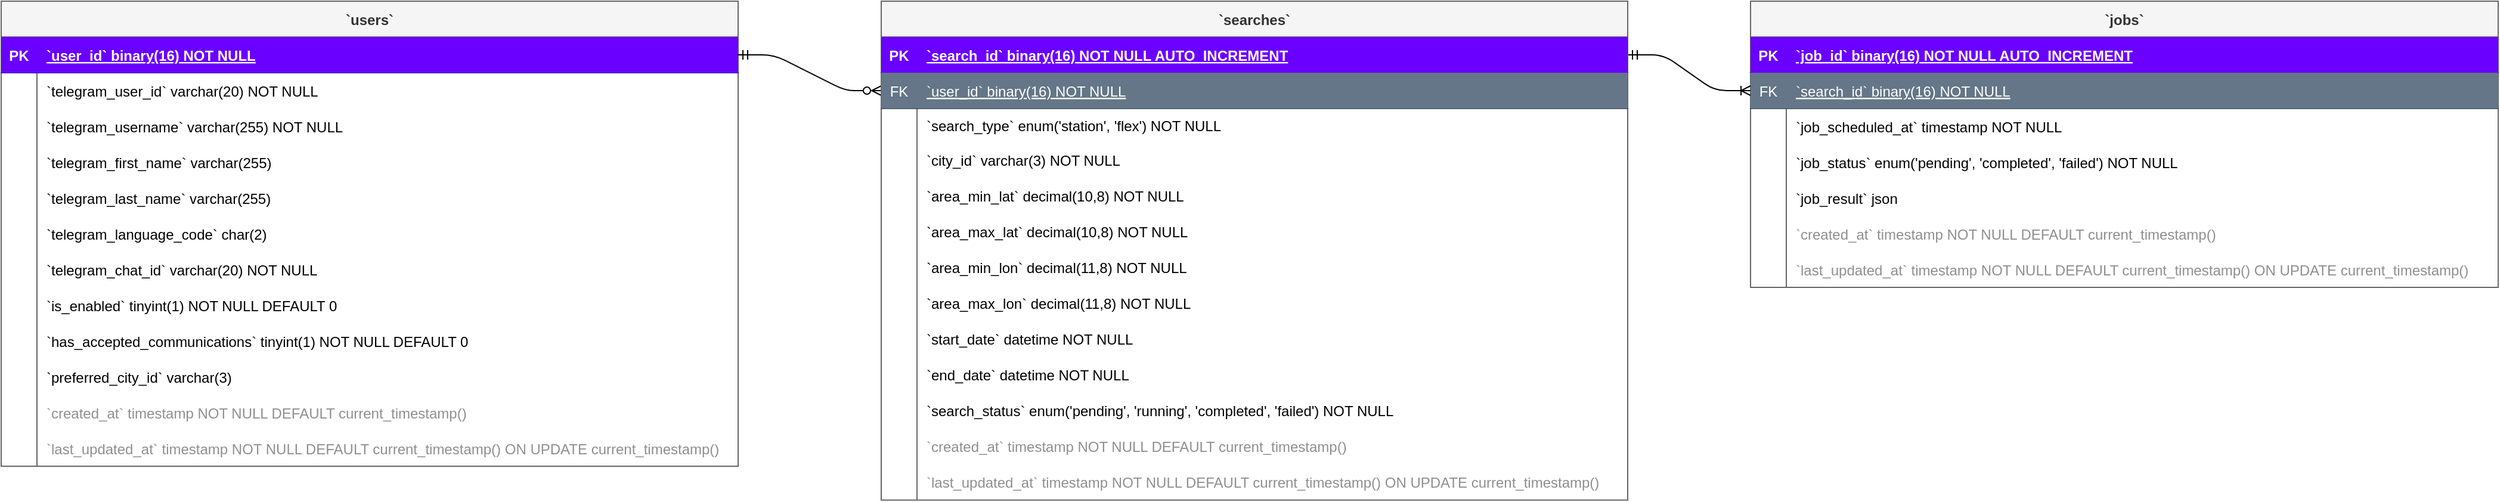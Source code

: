 <mxfile>
    <diagram id="w0n3YdWvvYQBBJ-QE45n" name="entities">
        <mxGraphModel dx="1234" dy="827" grid="0" gridSize="10" guides="1" tooltips="1" connect="1" arrows="1" fold="1" page="0" pageScale="1" pageWidth="827" pageHeight="1169" math="0" shadow="0">
            <root>
                <mxCell id="0"/>
                <mxCell id="1" parent="0"/>
                <mxCell id="I28H2pG_vn1SlX6S5bBI-30" value="`users`" style="shape=table;startSize=30;container=1;collapsible=1;childLayout=tableLayout;fixedRows=1;rowLines=0;fontStyle=1;align=center;resizeLast=1;fillColor=#f5f5f5;fontColor=#333333;strokeColor=#666666;" parent="1" vertex="1">
                    <mxGeometry x="-275" y="154" width="618" height="390" as="geometry"/>
                </mxCell>
                <mxCell id="GD5gvyknGH26XQAKRKay-1" style="shape=tableRow;horizontal=0;startSize=0;swimlaneHead=0;swimlaneBody=0;fillColor=#6a00ff;collapsible=0;dropTarget=0;points=[[0,0.5],[1,0.5]];portConstraint=eastwest;top=0;left=0;right=0;bottom=1;strokeColor=#3700CC;fontColor=#ffffff;" parent="I28H2pG_vn1SlX6S5bBI-30" vertex="1">
                    <mxGeometry y="30" width="618" height="30" as="geometry"/>
                </mxCell>
                <mxCell id="GD5gvyknGH26XQAKRKay-2" value="PK" style="shape=partialRectangle;overflow=hidden;connectable=0;fillColor=#6a00ff;top=0;left=0;bottom=0;right=0;fontStyle=1;strokeColor=#3700CC;fontColor=#ffffff;" parent="GD5gvyknGH26XQAKRKay-1" vertex="1">
                    <mxGeometry width="30" height="30" as="geometry">
                        <mxRectangle width="30" height="30" as="alternateBounds"/>
                    </mxGeometry>
                </mxCell>
                <mxCell id="GD5gvyknGH26XQAKRKay-3" value="`user_id` binary(16) NOT NULL" style="shape=partialRectangle;overflow=hidden;connectable=0;fillColor=#6a00ff;align=left;top=0;left=0;bottom=0;right=0;spacingLeft=6;fontStyle=5;strokeColor=#3700CC;fontColor=#ffffff;" parent="GD5gvyknGH26XQAKRKay-1" vertex="1">
                    <mxGeometry x="30" width="588" height="30" as="geometry">
                        <mxRectangle width="588" height="30" as="alternateBounds"/>
                    </mxGeometry>
                </mxCell>
                <mxCell id="GD5gvyknGH26XQAKRKay-4" style="shape=tableRow;horizontal=0;startSize=0;swimlaneHead=0;swimlaneBody=0;fillColor=none;collapsible=0;dropTarget=0;points=[[0,0.5],[1,0.5]];portConstraint=eastwest;top=0;left=0;right=0;bottom=0;" parent="I28H2pG_vn1SlX6S5bBI-30" vertex="1">
                    <mxGeometry y="60" width="618" height="30" as="geometry"/>
                </mxCell>
                <mxCell id="GD5gvyknGH26XQAKRKay-5" style="shape=partialRectangle;overflow=hidden;connectable=0;fillColor=none;top=0;left=0;bottom=0;right=0;" parent="GD5gvyknGH26XQAKRKay-4" vertex="1">
                    <mxGeometry width="30" height="30" as="geometry">
                        <mxRectangle width="30" height="30" as="alternateBounds"/>
                    </mxGeometry>
                </mxCell>
                <mxCell id="GD5gvyknGH26XQAKRKay-6" value="`telegram_user_id` varchar(20) NOT NULL" style="shape=partialRectangle;overflow=hidden;connectable=0;fillColor=none;align=left;top=0;left=0;bottom=0;right=0;spacingLeft=6;fontStyle=0" parent="GD5gvyknGH26XQAKRKay-4" vertex="1">
                    <mxGeometry x="30" width="588" height="30" as="geometry">
                        <mxRectangle width="588" height="30" as="alternateBounds"/>
                    </mxGeometry>
                </mxCell>
                <mxCell id="I28H2pG_vn1SlX6S5bBI-34" value="" style="shape=tableRow;horizontal=0;startSize=0;swimlaneHead=0;swimlaneBody=0;fillColor=none;collapsible=0;dropTarget=0;points=[[0,0.5],[1,0.5]];portConstraint=eastwest;top=0;left=0;right=0;bottom=0;" parent="I28H2pG_vn1SlX6S5bBI-30" vertex="1">
                    <mxGeometry y="90" width="618" height="30" as="geometry"/>
                </mxCell>
                <mxCell id="I28H2pG_vn1SlX6S5bBI-35" value="" style="shape=partialRectangle;overflow=hidden;connectable=0;fillColor=none;top=0;left=0;bottom=0;right=0;" parent="I28H2pG_vn1SlX6S5bBI-34" vertex="1">
                    <mxGeometry width="30" height="30" as="geometry">
                        <mxRectangle width="30" height="30" as="alternateBounds"/>
                    </mxGeometry>
                </mxCell>
                <mxCell id="I28H2pG_vn1SlX6S5bBI-36" value="`telegram_username` varchar(255) NOT NULL" style="shape=partialRectangle;overflow=hidden;connectable=0;fillColor=none;align=left;top=0;left=0;bottom=0;right=0;spacingLeft=6;" parent="I28H2pG_vn1SlX6S5bBI-34" vertex="1">
                    <mxGeometry x="30" width="588" height="30" as="geometry">
                        <mxRectangle width="588" height="30" as="alternateBounds"/>
                    </mxGeometry>
                </mxCell>
                <mxCell id="I28H2pG_vn1SlX6S5bBI-37" value="" style="shape=tableRow;horizontal=0;startSize=0;swimlaneHead=0;swimlaneBody=0;fillColor=none;collapsible=0;dropTarget=0;points=[[0,0.5],[1,0.5]];portConstraint=eastwest;top=0;left=0;right=0;bottom=0;" parent="I28H2pG_vn1SlX6S5bBI-30" vertex="1">
                    <mxGeometry y="120" width="618" height="30" as="geometry"/>
                </mxCell>
                <mxCell id="I28H2pG_vn1SlX6S5bBI-38" value="" style="shape=partialRectangle;overflow=hidden;connectable=0;fillColor=none;top=0;left=0;bottom=0;right=0;" parent="I28H2pG_vn1SlX6S5bBI-37" vertex="1">
                    <mxGeometry width="30" height="30" as="geometry">
                        <mxRectangle width="30" height="30" as="alternateBounds"/>
                    </mxGeometry>
                </mxCell>
                <mxCell id="I28H2pG_vn1SlX6S5bBI-39" value="`telegram_first_name` varchar(255)" style="shape=partialRectangle;overflow=hidden;connectable=0;fillColor=none;align=left;top=0;left=0;bottom=0;right=0;spacingLeft=6;" parent="I28H2pG_vn1SlX6S5bBI-37" vertex="1">
                    <mxGeometry x="30" width="588" height="30" as="geometry">
                        <mxRectangle width="588" height="30" as="alternateBounds"/>
                    </mxGeometry>
                </mxCell>
                <mxCell id="I28H2pG_vn1SlX6S5bBI-40" value="" style="shape=tableRow;horizontal=0;startSize=0;swimlaneHead=0;swimlaneBody=0;fillColor=none;collapsible=0;dropTarget=0;points=[[0,0.5],[1,0.5]];portConstraint=eastwest;top=0;left=0;right=0;bottom=0;" parent="I28H2pG_vn1SlX6S5bBI-30" vertex="1">
                    <mxGeometry y="150" width="618" height="30" as="geometry"/>
                </mxCell>
                <mxCell id="I28H2pG_vn1SlX6S5bBI-41" value="" style="shape=partialRectangle;overflow=hidden;connectable=0;fillColor=none;top=0;left=0;bottom=0;right=0;" parent="I28H2pG_vn1SlX6S5bBI-40" vertex="1">
                    <mxGeometry width="30" height="30" as="geometry">
                        <mxRectangle width="30" height="30" as="alternateBounds"/>
                    </mxGeometry>
                </mxCell>
                <mxCell id="I28H2pG_vn1SlX6S5bBI-42" value="`telegram_last_name` varchar(255)" style="shape=partialRectangle;overflow=hidden;connectable=0;fillColor=none;align=left;top=0;left=0;bottom=0;right=0;spacingLeft=6;" parent="I28H2pG_vn1SlX6S5bBI-40" vertex="1">
                    <mxGeometry x="30" width="588" height="30" as="geometry">
                        <mxRectangle width="588" height="30" as="alternateBounds"/>
                    </mxGeometry>
                </mxCell>
                <mxCell id="I28H2pG_vn1SlX6S5bBI-43" value="" style="shape=tableRow;horizontal=0;startSize=0;swimlaneHead=0;swimlaneBody=0;fillColor=none;collapsible=0;dropTarget=0;points=[[0,0.5],[1,0.5]];portConstraint=eastwest;top=0;left=0;right=0;bottom=0;" parent="I28H2pG_vn1SlX6S5bBI-30" vertex="1">
                    <mxGeometry y="180" width="618" height="30" as="geometry"/>
                </mxCell>
                <mxCell id="I28H2pG_vn1SlX6S5bBI-44" value="" style="shape=partialRectangle;overflow=hidden;connectable=0;fillColor=none;top=0;left=0;bottom=0;right=0;" parent="I28H2pG_vn1SlX6S5bBI-43" vertex="1">
                    <mxGeometry width="30" height="30" as="geometry">
                        <mxRectangle width="30" height="30" as="alternateBounds"/>
                    </mxGeometry>
                </mxCell>
                <mxCell id="I28H2pG_vn1SlX6S5bBI-45" value="`telegram_language_code` char(2)" style="shape=partialRectangle;overflow=hidden;connectable=0;fillColor=none;align=left;top=0;left=0;bottom=0;right=0;spacingLeft=6;" parent="I28H2pG_vn1SlX6S5bBI-43" vertex="1">
                    <mxGeometry x="30" width="588" height="30" as="geometry">
                        <mxRectangle width="588" height="30" as="alternateBounds"/>
                    </mxGeometry>
                </mxCell>
                <mxCell id="I28H2pG_vn1SlX6S5bBI-46" value="" style="shape=tableRow;horizontal=0;startSize=0;swimlaneHead=0;swimlaneBody=0;fillColor=none;collapsible=0;dropTarget=0;points=[[0,0.5],[1,0.5]];portConstraint=eastwest;top=0;left=0;right=0;bottom=0;" parent="I28H2pG_vn1SlX6S5bBI-30" vertex="1">
                    <mxGeometry y="210" width="618" height="30" as="geometry"/>
                </mxCell>
                <mxCell id="I28H2pG_vn1SlX6S5bBI-47" value="" style="shape=partialRectangle;overflow=hidden;connectable=0;fillColor=none;top=0;left=0;bottom=0;right=0;" parent="I28H2pG_vn1SlX6S5bBI-46" vertex="1">
                    <mxGeometry width="30" height="30" as="geometry">
                        <mxRectangle width="30" height="30" as="alternateBounds"/>
                    </mxGeometry>
                </mxCell>
                <mxCell id="I28H2pG_vn1SlX6S5bBI-48" value="`telegram_chat_id` varchar(20) NOT NULL" style="shape=partialRectangle;overflow=hidden;connectable=0;fillColor=none;align=left;top=0;left=0;bottom=0;right=0;spacingLeft=6;" parent="I28H2pG_vn1SlX6S5bBI-46" vertex="1">
                    <mxGeometry x="30" width="588" height="30" as="geometry">
                        <mxRectangle width="588" height="30" as="alternateBounds"/>
                    </mxGeometry>
                </mxCell>
                <mxCell id="I28H2pG_vn1SlX6S5bBI-49" value="" style="shape=tableRow;horizontal=0;startSize=0;swimlaneHead=0;swimlaneBody=0;fillColor=none;collapsible=0;dropTarget=0;points=[[0,0.5],[1,0.5]];portConstraint=eastwest;top=0;left=0;right=0;bottom=0;" parent="I28H2pG_vn1SlX6S5bBI-30" vertex="1">
                    <mxGeometry y="240" width="618" height="30" as="geometry"/>
                </mxCell>
                <mxCell id="I28H2pG_vn1SlX6S5bBI-50" value="" style="shape=partialRectangle;overflow=hidden;connectable=0;fillColor=none;top=0;left=0;bottom=0;right=0;" parent="I28H2pG_vn1SlX6S5bBI-49" vertex="1">
                    <mxGeometry width="30" height="30" as="geometry">
                        <mxRectangle width="30" height="30" as="alternateBounds"/>
                    </mxGeometry>
                </mxCell>
                <mxCell id="I28H2pG_vn1SlX6S5bBI-51" value="`is_enabled` tinyint(1) NOT NULL DEFAULT 0" style="shape=partialRectangle;overflow=hidden;connectable=0;fillColor=none;align=left;top=0;left=0;bottom=0;right=0;spacingLeft=6;" parent="I28H2pG_vn1SlX6S5bBI-49" vertex="1">
                    <mxGeometry x="30" width="588" height="30" as="geometry">
                        <mxRectangle width="588" height="30" as="alternateBounds"/>
                    </mxGeometry>
                </mxCell>
                <mxCell id="I28H2pG_vn1SlX6S5bBI-52" value="" style="shape=tableRow;horizontal=0;startSize=0;swimlaneHead=0;swimlaneBody=0;fillColor=none;collapsible=0;dropTarget=0;points=[[0,0.5],[1,0.5]];portConstraint=eastwest;top=0;left=0;right=0;bottom=0;" parent="I28H2pG_vn1SlX6S5bBI-30" vertex="1">
                    <mxGeometry y="270" width="618" height="30" as="geometry"/>
                </mxCell>
                <mxCell id="I28H2pG_vn1SlX6S5bBI-53" value="" style="shape=partialRectangle;overflow=hidden;connectable=0;fillColor=none;top=0;left=0;bottom=0;right=0;" parent="I28H2pG_vn1SlX6S5bBI-52" vertex="1">
                    <mxGeometry width="30" height="30" as="geometry">
                        <mxRectangle width="30" height="30" as="alternateBounds"/>
                    </mxGeometry>
                </mxCell>
                <mxCell id="I28H2pG_vn1SlX6S5bBI-54" value="`has_accepted_communications` tinyint(1) NOT NULL DEFAULT 0" style="shape=partialRectangle;overflow=hidden;connectable=0;fillColor=none;align=left;top=0;left=0;bottom=0;right=0;spacingLeft=6;" parent="I28H2pG_vn1SlX6S5bBI-52" vertex="1">
                    <mxGeometry x="30" width="588" height="30" as="geometry">
                        <mxRectangle width="588" height="30" as="alternateBounds"/>
                    </mxGeometry>
                </mxCell>
                <mxCell id="I28H2pG_vn1SlX6S5bBI-55" value="" style="shape=tableRow;horizontal=0;startSize=0;swimlaneHead=0;swimlaneBody=0;fillColor=none;collapsible=0;dropTarget=0;points=[[0,0.5],[1,0.5]];portConstraint=eastwest;top=0;left=0;right=0;bottom=0;" parent="I28H2pG_vn1SlX6S5bBI-30" vertex="1">
                    <mxGeometry y="300" width="618" height="30" as="geometry"/>
                </mxCell>
                <mxCell id="I28H2pG_vn1SlX6S5bBI-56" value="" style="shape=partialRectangle;overflow=hidden;connectable=0;fillColor=none;top=0;left=0;bottom=0;right=0;" parent="I28H2pG_vn1SlX6S5bBI-55" vertex="1">
                    <mxGeometry width="30" height="30" as="geometry">
                        <mxRectangle width="30" height="30" as="alternateBounds"/>
                    </mxGeometry>
                </mxCell>
                <mxCell id="I28H2pG_vn1SlX6S5bBI-57" value="`preferred_city_id` varchar(3)" style="shape=partialRectangle;overflow=hidden;connectable=0;fillColor=none;align=left;top=0;left=0;bottom=0;right=0;spacingLeft=6;" parent="I28H2pG_vn1SlX6S5bBI-55" vertex="1">
                    <mxGeometry x="30" width="588" height="30" as="geometry">
                        <mxRectangle width="588" height="30" as="alternateBounds"/>
                    </mxGeometry>
                </mxCell>
                <mxCell id="I28H2pG_vn1SlX6S5bBI-58" value="" style="shape=tableRow;horizontal=0;startSize=0;swimlaneHead=0;swimlaneBody=0;collapsible=0;dropTarget=0;points=[[0,0.5],[1,0.5]];portConstraint=eastwest;top=0;left=0;right=0;bottom=0;fillColor=none;" parent="I28H2pG_vn1SlX6S5bBI-30" vertex="1">
                    <mxGeometry y="330" width="618" height="30" as="geometry"/>
                </mxCell>
                <mxCell id="I28H2pG_vn1SlX6S5bBI-59" value="" style="shape=partialRectangle;overflow=hidden;connectable=0;fillColor=none;top=0;left=0;bottom=0;right=0;fontColor=#8F8F8F;" parent="I28H2pG_vn1SlX6S5bBI-58" vertex="1">
                    <mxGeometry width="30" height="30" as="geometry">
                        <mxRectangle width="30" height="30" as="alternateBounds"/>
                    </mxGeometry>
                </mxCell>
                <mxCell id="I28H2pG_vn1SlX6S5bBI-60" value="`created_at` timestamp NOT NULL DEFAULT current_timestamp()" style="shape=partialRectangle;overflow=hidden;connectable=0;fillColor=none;align=left;top=0;left=0;bottom=0;right=0;spacingLeft=6;fontColor=#8F8F8F;" parent="I28H2pG_vn1SlX6S5bBI-58" vertex="1">
                    <mxGeometry x="30" width="588" height="30" as="geometry">
                        <mxRectangle width="588" height="30" as="alternateBounds"/>
                    </mxGeometry>
                </mxCell>
                <mxCell id="I28H2pG_vn1SlX6S5bBI-61" value="" style="shape=tableRow;horizontal=0;startSize=0;swimlaneHead=0;swimlaneBody=0;fillColor=none;collapsible=0;dropTarget=0;points=[[0,0.5],[1,0.5]];portConstraint=eastwest;top=0;left=0;right=0;bottom=0;" parent="I28H2pG_vn1SlX6S5bBI-30" vertex="1">
                    <mxGeometry y="360" width="618" height="30" as="geometry"/>
                </mxCell>
                <mxCell id="I28H2pG_vn1SlX6S5bBI-62" value="" style="shape=partialRectangle;overflow=hidden;connectable=0;fillColor=none;top=0;left=0;bottom=0;right=0;fontColor=#8F8F8F;" parent="I28H2pG_vn1SlX6S5bBI-61" vertex="1">
                    <mxGeometry width="30" height="30" as="geometry">
                        <mxRectangle width="30" height="30" as="alternateBounds"/>
                    </mxGeometry>
                </mxCell>
                <mxCell id="I28H2pG_vn1SlX6S5bBI-63" value="`last_updated_at` timestamp NOT NULL DEFAULT current_timestamp() ON UPDATE current_timestamp()" style="shape=partialRectangle;overflow=hidden;connectable=0;align=left;top=0;left=0;bottom=0;right=0;spacingLeft=6;fillColor=none;fontColor=#8F8F8F;" parent="I28H2pG_vn1SlX6S5bBI-61" vertex="1">
                    <mxGeometry x="30" width="588" height="30" as="geometry">
                        <mxRectangle width="588" height="30" as="alternateBounds"/>
                    </mxGeometry>
                </mxCell>
                <mxCell id="I28H2pG_vn1SlX6S5bBI-107" value="`jobs`" style="shape=table;startSize=30;container=1;collapsible=1;childLayout=tableLayout;fixedRows=1;rowLines=0;fontStyle=1;align=center;resizeLast=1;fillColor=#f5f5f5;fontColor=#333333;strokeColor=#666666;" parent="1" vertex="1">
                    <mxGeometry x="1192" y="154" width="627" height="240" as="geometry">
                        <mxRectangle x="738" y="154" width="68" height="30" as="alternateBounds"/>
                    </mxGeometry>
                </mxCell>
                <mxCell id="I28H2pG_vn1SlX6S5bBI-114" value="" style="shape=tableRow;horizontal=0;startSize=0;swimlaneHead=0;swimlaneBody=0;fillColor=#6a00ff;collapsible=0;dropTarget=0;points=[[0,0.5],[1,0.5]];portConstraint=eastwest;top=0;left=0;right=0;bottom=1;fontColor=#ffffff;strokeColor=#3700CC;" parent="I28H2pG_vn1SlX6S5bBI-107" vertex="1">
                    <mxGeometry y="30" width="627" height="30" as="geometry"/>
                </mxCell>
                <mxCell id="I28H2pG_vn1SlX6S5bBI-115" value="PK" style="shape=partialRectangle;overflow=hidden;connectable=0;fillColor=#6a00ff;top=0;left=0;bottom=0;right=0;fontStyle=1;fontColor=#ffffff;strokeColor=#3700CC;" parent="I28H2pG_vn1SlX6S5bBI-114" vertex="1">
                    <mxGeometry width="30" height="30" as="geometry">
                        <mxRectangle width="30" height="30" as="alternateBounds"/>
                    </mxGeometry>
                </mxCell>
                <mxCell id="I28H2pG_vn1SlX6S5bBI-116" value="`job_id` binary(16) NOT NULL AUTO_INCREMENT" style="shape=partialRectangle;overflow=hidden;connectable=0;fillColor=#6a00ff;align=left;top=0;left=0;bottom=0;right=0;spacingLeft=6;fontStyle=5;fontColor=#ffffff;strokeColor=#3700CC;" parent="I28H2pG_vn1SlX6S5bBI-114" vertex="1">
                    <mxGeometry x="30" width="597" height="30" as="geometry">
                        <mxRectangle width="597" height="30" as="alternateBounds"/>
                    </mxGeometry>
                </mxCell>
                <mxCell id="I28H2pG_vn1SlX6S5bBI-108" value="" style="shape=tableRow;horizontal=0;startSize=0;swimlaneHead=0;swimlaneBody=0;fillColor=#647687;collapsible=0;dropTarget=0;points=[[0,0.5],[1,0.5]];portConstraint=eastwest;top=0;left=0;right=0;bottom=1;fontColor=#ffffff;strokeColor=#314354;" parent="I28H2pG_vn1SlX6S5bBI-107" vertex="1">
                    <mxGeometry y="60" width="627" height="30" as="geometry"/>
                </mxCell>
                <mxCell id="I28H2pG_vn1SlX6S5bBI-109" value="FK" style="shape=partialRectangle;overflow=hidden;connectable=0;fillColor=#647687;top=0;left=0;bottom=0;right=0;fontStyle=0;fontColor=#ffffff;strokeColor=#314354;" parent="I28H2pG_vn1SlX6S5bBI-108" vertex="1">
                    <mxGeometry width="30" height="30" as="geometry">
                        <mxRectangle width="30" height="30" as="alternateBounds"/>
                    </mxGeometry>
                </mxCell>
                <mxCell id="I28H2pG_vn1SlX6S5bBI-110" value="`search_id` binary(16) NOT NULL" style="shape=partialRectangle;overflow=hidden;connectable=0;fillColor=#647687;align=left;top=0;left=0;bottom=0;right=0;spacingLeft=6;fontStyle=4;fontColor=#ffffff;strokeColor=#314354;" parent="I28H2pG_vn1SlX6S5bBI-108" vertex="1">
                    <mxGeometry x="30" width="597" height="30" as="geometry">
                        <mxRectangle width="597" height="30" as="alternateBounds"/>
                    </mxGeometry>
                </mxCell>
                <mxCell id="GD5gvyknGH26XQAKRKay-61" style="shape=tableRow;horizontal=0;startSize=0;swimlaneHead=0;swimlaneBody=0;fillColor=none;collapsible=0;dropTarget=0;points=[[0,0.5],[1,0.5]];portConstraint=eastwest;top=0;left=0;right=0;bottom=0;" parent="I28H2pG_vn1SlX6S5bBI-107" vertex="1">
                    <mxGeometry y="90" width="627" height="30" as="geometry"/>
                </mxCell>
                <mxCell id="GD5gvyknGH26XQAKRKay-62" style="shape=partialRectangle;overflow=hidden;connectable=0;fillColor=none;top=0;left=0;bottom=0;right=0;" parent="GD5gvyknGH26XQAKRKay-61" vertex="1">
                    <mxGeometry width="30" height="30" as="geometry">
                        <mxRectangle width="30" height="30" as="alternateBounds"/>
                    </mxGeometry>
                </mxCell>
                <mxCell id="GD5gvyknGH26XQAKRKay-63" value="`job_scheduled_at` timestamp NOT NULL" style="shape=partialRectangle;overflow=hidden;connectable=0;fillColor=none;align=left;top=0;left=0;bottom=0;right=0;spacingLeft=6;" parent="GD5gvyknGH26XQAKRKay-61" vertex="1">
                    <mxGeometry x="30" width="597" height="30" as="geometry">
                        <mxRectangle width="597" height="30" as="alternateBounds"/>
                    </mxGeometry>
                </mxCell>
                <mxCell id="I28H2pG_vn1SlX6S5bBI-141" value="" style="shape=tableRow;horizontal=0;startSize=0;swimlaneHead=0;swimlaneBody=0;fillColor=none;collapsible=0;dropTarget=0;points=[[0,0.5],[1,0.5]];portConstraint=eastwest;top=0;left=0;right=0;bottom=0;" parent="I28H2pG_vn1SlX6S5bBI-107" vertex="1">
                    <mxGeometry y="120" width="627" height="30" as="geometry"/>
                </mxCell>
                <mxCell id="I28H2pG_vn1SlX6S5bBI-142" value="" style="shape=partialRectangle;overflow=hidden;connectable=0;fillColor=none;top=0;left=0;bottom=0;right=0;" parent="I28H2pG_vn1SlX6S5bBI-141" vertex="1">
                    <mxGeometry width="30" height="30" as="geometry">
                        <mxRectangle width="30" height="30" as="alternateBounds"/>
                    </mxGeometry>
                </mxCell>
                <mxCell id="I28H2pG_vn1SlX6S5bBI-143" value="`job_status` enum('pending', 'completed', 'failed') NOT NULL" style="shape=partialRectangle;overflow=hidden;connectable=0;fillColor=none;align=left;top=0;left=0;bottom=0;right=0;spacingLeft=6;" parent="I28H2pG_vn1SlX6S5bBI-141" vertex="1">
                    <mxGeometry x="30" width="597" height="30" as="geometry">
                        <mxRectangle width="597" height="30" as="alternateBounds"/>
                    </mxGeometry>
                </mxCell>
                <mxCell id="I28H2pG_vn1SlX6S5bBI-144" value="" style="shape=tableRow;horizontal=0;startSize=0;swimlaneHead=0;swimlaneBody=0;fillColor=none;collapsible=0;dropTarget=0;points=[[0,0.5],[1,0.5]];portConstraint=eastwest;top=0;left=0;right=0;bottom=0;" parent="I28H2pG_vn1SlX6S5bBI-107" vertex="1">
                    <mxGeometry y="150" width="627" height="30" as="geometry"/>
                </mxCell>
                <mxCell id="I28H2pG_vn1SlX6S5bBI-145" value="" style="shape=partialRectangle;overflow=hidden;connectable=0;fillColor=none;top=0;left=0;bottom=0;right=0;" parent="I28H2pG_vn1SlX6S5bBI-144" vertex="1">
                    <mxGeometry width="30" height="30" as="geometry">
                        <mxRectangle width="30" height="30" as="alternateBounds"/>
                    </mxGeometry>
                </mxCell>
                <mxCell id="I28H2pG_vn1SlX6S5bBI-146" value="`job_result` json" style="shape=partialRectangle;overflow=hidden;connectable=0;fillColor=none;align=left;top=0;left=0;bottom=0;right=0;spacingLeft=6;" parent="I28H2pG_vn1SlX6S5bBI-144" vertex="1">
                    <mxGeometry x="30" width="597" height="30" as="geometry">
                        <mxRectangle width="597" height="30" as="alternateBounds"/>
                    </mxGeometry>
                </mxCell>
                <mxCell id="I28H2pG_vn1SlX6S5bBI-147" value="" style="shape=tableRow;horizontal=0;startSize=0;swimlaneHead=0;swimlaneBody=0;fillColor=none;collapsible=0;dropTarget=0;points=[[0,0.5],[1,0.5]];portConstraint=eastwest;top=0;left=0;right=0;bottom=0;" parent="I28H2pG_vn1SlX6S5bBI-107" vertex="1">
                    <mxGeometry y="180" width="627" height="30" as="geometry"/>
                </mxCell>
                <mxCell id="I28H2pG_vn1SlX6S5bBI-148" value="" style="shape=partialRectangle;overflow=hidden;connectable=0;fillColor=none;top=0;left=0;bottom=0;right=0;" parent="I28H2pG_vn1SlX6S5bBI-147" vertex="1">
                    <mxGeometry width="30" height="30" as="geometry">
                        <mxRectangle width="30" height="30" as="alternateBounds"/>
                    </mxGeometry>
                </mxCell>
                <mxCell id="I28H2pG_vn1SlX6S5bBI-149" value="`created_at` timestamp NOT NULL DEFAULT current_timestamp()" style="shape=partialRectangle;overflow=hidden;connectable=0;fillColor=none;align=left;top=0;left=0;bottom=0;right=0;spacingLeft=6;fontColor=#8F8F8F;" parent="I28H2pG_vn1SlX6S5bBI-147" vertex="1">
                    <mxGeometry x="30" width="597" height="30" as="geometry">
                        <mxRectangle width="597" height="30" as="alternateBounds"/>
                    </mxGeometry>
                </mxCell>
                <mxCell id="I28H2pG_vn1SlX6S5bBI-150" value="" style="shape=tableRow;horizontal=0;startSize=0;swimlaneHead=0;swimlaneBody=0;fillColor=none;collapsible=0;dropTarget=0;points=[[0,0.5],[1,0.5]];portConstraint=eastwest;top=0;left=0;right=0;bottom=0;" parent="I28H2pG_vn1SlX6S5bBI-107" vertex="1">
                    <mxGeometry y="210" width="627" height="30" as="geometry"/>
                </mxCell>
                <mxCell id="I28H2pG_vn1SlX6S5bBI-151" value="" style="shape=partialRectangle;overflow=hidden;connectable=0;fillColor=none;top=0;left=0;bottom=0;right=0;" parent="I28H2pG_vn1SlX6S5bBI-150" vertex="1">
                    <mxGeometry width="30" height="30" as="geometry">
                        <mxRectangle width="30" height="30" as="alternateBounds"/>
                    </mxGeometry>
                </mxCell>
                <mxCell id="I28H2pG_vn1SlX6S5bBI-152" value="`last_updated_at` timestamp NOT NULL DEFAULT current_timestamp() ON UPDATE current_timestamp()" style="shape=partialRectangle;overflow=hidden;connectable=0;fillColor=none;align=left;top=0;left=0;bottom=0;right=0;spacingLeft=6;fontColor=#8F8F8F;" parent="I28H2pG_vn1SlX6S5bBI-150" vertex="1">
                    <mxGeometry x="30" width="597" height="30" as="geometry">
                        <mxRectangle width="597" height="30" as="alternateBounds"/>
                    </mxGeometry>
                </mxCell>
                <mxCell id="GD5gvyknGH26XQAKRKay-46" style="edgeStyle=entityRelationEdgeStyle;html=1;exitX=1;exitY=0.5;exitDx=0;exitDy=0;entryX=0;entryY=0.5;entryDx=0;entryDy=0;startArrow=ERmandOne;startFill=0;endArrow=ERzeroToMany;endFill=0;" parent="1" source="GD5gvyknGH26XQAKRKay-1" target="I28H2pG_vn1SlX6S5bBI-65" edge="1">
                    <mxGeometry relative="1" as="geometry"/>
                </mxCell>
                <mxCell id="GD5gvyknGH26XQAKRKay-47" style="edgeStyle=entityRelationEdgeStyle;shape=connector;rounded=1;html=1;exitX=1;exitY=0.5;exitDx=0;exitDy=0;labelBackgroundColor=default;strokeColor=default;fontFamily=Helvetica;fontSize=11;fontColor=default;startArrow=ERmandOne;startFill=0;endArrow=ERoneToMany;endFill=0;" parent="1" source="GD5gvyknGH26XQAKRKay-4" edge="1">
                    <mxGeometry relative="1" as="geometry"/>
                </mxCell>
                <mxCell id="GD5gvyknGH26XQAKRKay-48" style="edgeStyle=entityRelationEdgeStyle;shape=connector;rounded=1;html=1;labelBackgroundColor=default;strokeColor=default;fontFamily=Helvetica;fontSize=11;fontColor=default;startArrow=ERmandOne;startFill=0;endArrow=ERoneToMany;endFill=0;" parent="1" source="I28H2pG_vn1SlX6S5bBI-68" target="I28H2pG_vn1SlX6S5bBI-108" edge="1">
                    <mxGeometry relative="1" as="geometry"/>
                </mxCell>
                <mxCell id="GD5gvyknGH26XQAKRKay-50" style="edgeStyle=entityRelationEdgeStyle;shape=connector;rounded=1;html=1;exitX=1;exitY=0.5;exitDx=0;exitDy=0;entryX=0;entryY=0.5;entryDx=0;entryDy=0;labelBackgroundColor=default;strokeColor=default;fontFamily=Helvetica;fontSize=11;fontColor=default;startArrow=ERmandOne;startFill=0;endArrow=ERoneToMany;endFill=0;" parent="1" source="GD5gvyknGH26XQAKRKay-4" edge="1">
                    <mxGeometry relative="1" as="geometry"/>
                </mxCell>
                <mxCell id="I28H2pG_vn1SlX6S5bBI-64" value="`searches`" style="shape=table;startSize=30;container=1;collapsible=1;childLayout=tableLayout;fixedRows=1;rowLines=0;fontStyle=1;align=center;resizeLast=1;fillColor=#f5f5f5;fontColor=#333333;strokeColor=#666666;" parent="1" vertex="1">
                    <mxGeometry x="463" y="154" width="626" height="418.39" as="geometry">
                        <mxRectangle x="378" y="154" width="95" height="30" as="alternateBounds"/>
                    </mxGeometry>
                </mxCell>
                <mxCell id="I28H2pG_vn1SlX6S5bBI-68" value="" style="shape=tableRow;horizontal=0;startSize=0;swimlaneHead=0;swimlaneBody=0;fillColor=#6a00ff;collapsible=0;dropTarget=0;points=[[0,0.5],[1,0.5]];portConstraint=eastwest;top=0;left=0;right=0;bottom=1;fontColor=#ffffff;strokeColor=#3700CC;" parent="I28H2pG_vn1SlX6S5bBI-64" vertex="1">
                    <mxGeometry y="30" width="626" height="30" as="geometry"/>
                </mxCell>
                <mxCell id="I28H2pG_vn1SlX6S5bBI-69" value="PK" style="shape=partialRectangle;overflow=hidden;connectable=0;fillColor=#6a00ff;top=0;left=0;bottom=0;right=0;fontStyle=1;fontColor=#ffffff;strokeColor=#3700CC;" parent="I28H2pG_vn1SlX6S5bBI-68" vertex="1">
                    <mxGeometry width="30" height="30" as="geometry">
                        <mxRectangle width="30" height="30" as="alternateBounds"/>
                    </mxGeometry>
                </mxCell>
                <mxCell id="I28H2pG_vn1SlX6S5bBI-70" value="`search_id` binary(16) NOT NULL AUTO_INCREMENT" style="shape=partialRectangle;overflow=hidden;connectable=0;fillColor=#6a00ff;align=left;top=0;left=0;bottom=0;right=0;spacingLeft=6;fontStyle=5;fontColor=#ffffff;strokeColor=#3700CC;" parent="I28H2pG_vn1SlX6S5bBI-68" vertex="1">
                    <mxGeometry x="30" width="596" height="30" as="geometry">
                        <mxRectangle width="596" height="30" as="alternateBounds"/>
                    </mxGeometry>
                </mxCell>
                <mxCell id="I28H2pG_vn1SlX6S5bBI-65" value="" style="shape=tableRow;horizontal=0;startSize=0;swimlaneHead=0;swimlaneBody=0;fillColor=#647687;collapsible=0;dropTarget=0;points=[[0,0.5],[1,0.5]];portConstraint=eastwest;top=0;left=0;right=0;bottom=1;strokeColor=#314354;fontColor=#ffffff;" parent="I28H2pG_vn1SlX6S5bBI-64" vertex="1">
                    <mxGeometry y="60" width="626" height="30" as="geometry"/>
                </mxCell>
                <mxCell id="I28H2pG_vn1SlX6S5bBI-66" value="FK" style="shape=partialRectangle;overflow=hidden;connectable=0;fillColor=#647687;top=0;left=0;bottom=0;right=0;fontStyle=0;strokeColor=#314354;fontColor=#ffffff;" parent="I28H2pG_vn1SlX6S5bBI-65" vertex="1">
                    <mxGeometry width="30" height="30" as="geometry">
                        <mxRectangle width="30" height="30" as="alternateBounds"/>
                    </mxGeometry>
                </mxCell>
                <mxCell id="I28H2pG_vn1SlX6S5bBI-67" value="`user_id` binary(16) NOT NULL" style="shape=partialRectangle;overflow=hidden;connectable=0;fillColor=#647687;align=left;top=0;left=0;bottom=0;right=0;spacingLeft=6;fontStyle=4;strokeColor=#314354;fontColor=#ffffff;" parent="I28H2pG_vn1SlX6S5bBI-65" vertex="1">
                    <mxGeometry x="30" width="596" height="30" as="geometry">
                        <mxRectangle width="596" height="30" as="alternateBounds"/>
                    </mxGeometry>
                </mxCell>
                <mxCell id="I28H2pG_vn1SlX6S5bBI-71" value="" style="shape=tableRow;horizontal=0;startSize=0;swimlaneHead=0;swimlaneBody=0;fillColor=none;collapsible=0;dropTarget=0;points=[[0,0.5],[1,0.5]];portConstraint=eastwest;top=0;left=0;right=0;bottom=0;" parent="I28H2pG_vn1SlX6S5bBI-64" vertex="1">
                    <mxGeometry y="90" width="626" height="28" as="geometry"/>
                </mxCell>
                <mxCell id="I28H2pG_vn1SlX6S5bBI-72" value="" style="shape=partialRectangle;overflow=hidden;connectable=0;fillColor=none;top=0;left=0;bottom=0;right=0;" parent="I28H2pG_vn1SlX6S5bBI-71" vertex="1">
                    <mxGeometry width="30" height="28" as="geometry">
                        <mxRectangle width="30" height="28" as="alternateBounds"/>
                    </mxGeometry>
                </mxCell>
                <mxCell id="I28H2pG_vn1SlX6S5bBI-73" value="`search_type` enum('station', 'flex') NOT NULL" style="shape=partialRectangle;overflow=hidden;connectable=0;fillColor=none;align=left;top=0;left=0;bottom=0;right=0;spacingLeft=6;" parent="I28H2pG_vn1SlX6S5bBI-71" vertex="1">
                    <mxGeometry x="30" width="596" height="28" as="geometry">
                        <mxRectangle width="596" height="28" as="alternateBounds"/>
                    </mxGeometry>
                </mxCell>
                <mxCell id="I28H2pG_vn1SlX6S5bBI-74" value="" style="shape=tableRow;horizontal=0;startSize=0;swimlaneHead=0;swimlaneBody=0;fillColor=none;collapsible=0;dropTarget=0;points=[[0,0.5],[1,0.5]];portConstraint=eastwest;top=0;left=0;right=0;bottom=0;" parent="I28H2pG_vn1SlX6S5bBI-64" vertex="1">
                    <mxGeometry y="118" width="626" height="30" as="geometry"/>
                </mxCell>
                <mxCell id="I28H2pG_vn1SlX6S5bBI-75" value="" style="shape=partialRectangle;overflow=hidden;connectable=0;fillColor=none;top=0;left=0;bottom=0;right=0;" parent="I28H2pG_vn1SlX6S5bBI-74" vertex="1">
                    <mxGeometry width="30" height="30" as="geometry">
                        <mxRectangle width="30" height="30" as="alternateBounds"/>
                    </mxGeometry>
                </mxCell>
                <mxCell id="I28H2pG_vn1SlX6S5bBI-76" value="`city_id` varchar(3) NOT NULL" style="shape=partialRectangle;overflow=hidden;connectable=0;fillColor=none;align=left;top=0;left=0;bottom=0;right=0;spacingLeft=6;" parent="I28H2pG_vn1SlX6S5bBI-74" vertex="1">
                    <mxGeometry x="30" width="596" height="30" as="geometry">
                        <mxRectangle width="596" height="30" as="alternateBounds"/>
                    </mxGeometry>
                </mxCell>
                <mxCell id="I28H2pG_vn1SlX6S5bBI-77" value="" style="shape=tableRow;horizontal=0;startSize=0;swimlaneHead=0;swimlaneBody=0;fillColor=none;collapsible=0;dropTarget=0;points=[[0,0.5],[1,0.5]];portConstraint=eastwest;top=0;left=0;right=0;bottom=0;" parent="I28H2pG_vn1SlX6S5bBI-64" vertex="1">
                    <mxGeometry y="148" width="626" height="30" as="geometry"/>
                </mxCell>
                <mxCell id="I28H2pG_vn1SlX6S5bBI-78" value="" style="shape=partialRectangle;overflow=hidden;connectable=0;fillColor=none;top=0;left=0;bottom=0;right=0;" parent="I28H2pG_vn1SlX6S5bBI-77" vertex="1">
                    <mxGeometry width="30" height="30" as="geometry">
                        <mxRectangle width="30" height="30" as="alternateBounds"/>
                    </mxGeometry>
                </mxCell>
                <mxCell id="I28H2pG_vn1SlX6S5bBI-79" value="`area_min_lat` decimal(10,8) NOT NULL" style="shape=partialRectangle;overflow=hidden;connectable=0;fillColor=none;align=left;top=0;left=0;bottom=0;right=0;spacingLeft=6;" parent="I28H2pG_vn1SlX6S5bBI-77" vertex="1">
                    <mxGeometry x="30" width="596" height="30" as="geometry">
                        <mxRectangle width="596" height="30" as="alternateBounds"/>
                    </mxGeometry>
                </mxCell>
                <mxCell id="I28H2pG_vn1SlX6S5bBI-80" value="" style="shape=tableRow;horizontal=0;startSize=0;swimlaneHead=0;swimlaneBody=0;fillColor=none;collapsible=0;dropTarget=0;points=[[0,0.5],[1,0.5]];portConstraint=eastwest;top=0;left=0;right=0;bottom=0;" parent="I28H2pG_vn1SlX6S5bBI-64" vertex="1">
                    <mxGeometry y="178" width="626" height="30" as="geometry"/>
                </mxCell>
                <mxCell id="I28H2pG_vn1SlX6S5bBI-81" value="" style="shape=partialRectangle;overflow=hidden;connectable=0;fillColor=none;top=0;left=0;bottom=0;right=0;" parent="I28H2pG_vn1SlX6S5bBI-80" vertex="1">
                    <mxGeometry width="30" height="30" as="geometry">
                        <mxRectangle width="30" height="30" as="alternateBounds"/>
                    </mxGeometry>
                </mxCell>
                <mxCell id="I28H2pG_vn1SlX6S5bBI-82" value="`area_max_lat` decimal(10,8) NOT NULL" style="shape=partialRectangle;overflow=hidden;connectable=0;fillColor=none;align=left;top=0;left=0;bottom=0;right=0;spacingLeft=6;" parent="I28H2pG_vn1SlX6S5bBI-80" vertex="1">
                    <mxGeometry x="30" width="596" height="30" as="geometry">
                        <mxRectangle width="596" height="30" as="alternateBounds"/>
                    </mxGeometry>
                </mxCell>
                <mxCell id="I28H2pG_vn1SlX6S5bBI-83" value="" style="shape=tableRow;horizontal=0;startSize=0;swimlaneHead=0;swimlaneBody=0;fillColor=none;collapsible=0;dropTarget=0;points=[[0,0.5],[1,0.5]];portConstraint=eastwest;top=0;left=0;right=0;bottom=0;" parent="I28H2pG_vn1SlX6S5bBI-64" vertex="1">
                    <mxGeometry y="208" width="626" height="30" as="geometry"/>
                </mxCell>
                <mxCell id="I28H2pG_vn1SlX6S5bBI-84" value="" style="shape=partialRectangle;overflow=hidden;connectable=0;fillColor=none;top=0;left=0;bottom=0;right=0;" parent="I28H2pG_vn1SlX6S5bBI-83" vertex="1">
                    <mxGeometry width="30" height="30" as="geometry">
                        <mxRectangle width="30" height="30" as="alternateBounds"/>
                    </mxGeometry>
                </mxCell>
                <mxCell id="I28H2pG_vn1SlX6S5bBI-85" value="`area_min_lon` decimal(11,8) NOT NULL" style="shape=partialRectangle;overflow=hidden;connectable=0;fillColor=none;align=left;top=0;left=0;bottom=0;right=0;spacingLeft=6;" parent="I28H2pG_vn1SlX6S5bBI-83" vertex="1">
                    <mxGeometry x="30" width="596" height="30" as="geometry">
                        <mxRectangle width="596" height="30" as="alternateBounds"/>
                    </mxGeometry>
                </mxCell>
                <mxCell id="I28H2pG_vn1SlX6S5bBI-86" value="" style="shape=tableRow;horizontal=0;startSize=0;swimlaneHead=0;swimlaneBody=0;fillColor=none;collapsible=0;dropTarget=0;points=[[0,0.5],[1,0.5]];portConstraint=eastwest;top=0;left=0;right=0;bottom=0;" parent="I28H2pG_vn1SlX6S5bBI-64" vertex="1">
                    <mxGeometry y="238" width="626" height="30" as="geometry"/>
                </mxCell>
                <mxCell id="I28H2pG_vn1SlX6S5bBI-87" value="" style="shape=partialRectangle;overflow=hidden;connectable=0;fillColor=none;top=0;left=0;bottom=0;right=0;" parent="I28H2pG_vn1SlX6S5bBI-86" vertex="1">
                    <mxGeometry width="30" height="30" as="geometry">
                        <mxRectangle width="30" height="30" as="alternateBounds"/>
                    </mxGeometry>
                </mxCell>
                <mxCell id="I28H2pG_vn1SlX6S5bBI-88" value="`area_max_lon` decimal(11,8) NOT NULL" style="shape=partialRectangle;overflow=hidden;connectable=0;fillColor=none;align=left;top=0;left=0;bottom=0;right=0;spacingLeft=6;" parent="I28H2pG_vn1SlX6S5bBI-86" vertex="1">
                    <mxGeometry x="30" width="596" height="30" as="geometry">
                        <mxRectangle width="596" height="30" as="alternateBounds"/>
                    </mxGeometry>
                </mxCell>
                <mxCell id="I28H2pG_vn1SlX6S5bBI-89" value="" style="shape=tableRow;horizontal=0;startSize=0;swimlaneHead=0;swimlaneBody=0;fillColor=none;collapsible=0;dropTarget=0;points=[[0,0.5],[1,0.5]];portConstraint=eastwest;top=0;left=0;right=0;bottom=0;" parent="I28H2pG_vn1SlX6S5bBI-64" vertex="1">
                    <mxGeometry y="268" width="626" height="30" as="geometry"/>
                </mxCell>
                <mxCell id="I28H2pG_vn1SlX6S5bBI-90" value="" style="shape=partialRectangle;overflow=hidden;connectable=0;fillColor=none;top=0;left=0;bottom=0;right=0;" parent="I28H2pG_vn1SlX6S5bBI-89" vertex="1">
                    <mxGeometry width="30" height="30" as="geometry">
                        <mxRectangle width="30" height="30" as="alternateBounds"/>
                    </mxGeometry>
                </mxCell>
                <mxCell id="I28H2pG_vn1SlX6S5bBI-91" value="`start_date` datetime NOT NULL" style="shape=partialRectangle;overflow=hidden;connectable=0;fillColor=none;align=left;top=0;left=0;bottom=0;right=0;spacingLeft=6;" parent="I28H2pG_vn1SlX6S5bBI-89" vertex="1">
                    <mxGeometry x="30" width="596" height="30" as="geometry">
                        <mxRectangle width="596" height="30" as="alternateBounds"/>
                    </mxGeometry>
                </mxCell>
                <mxCell id="I28H2pG_vn1SlX6S5bBI-92" value="" style="shape=tableRow;horizontal=0;startSize=0;swimlaneHead=0;swimlaneBody=0;fillColor=none;collapsible=0;dropTarget=0;points=[[0,0.5],[1,0.5]];portConstraint=eastwest;top=0;left=0;right=0;bottom=0;" parent="I28H2pG_vn1SlX6S5bBI-64" vertex="1">
                    <mxGeometry y="298" width="626" height="30" as="geometry"/>
                </mxCell>
                <mxCell id="I28H2pG_vn1SlX6S5bBI-93" value="" style="shape=partialRectangle;overflow=hidden;connectable=0;fillColor=none;top=0;left=0;bottom=0;right=0;" parent="I28H2pG_vn1SlX6S5bBI-92" vertex="1">
                    <mxGeometry width="30" height="30" as="geometry">
                        <mxRectangle width="30" height="30" as="alternateBounds"/>
                    </mxGeometry>
                </mxCell>
                <mxCell id="I28H2pG_vn1SlX6S5bBI-94" value="`end_date` datetime NOT NULL" style="shape=partialRectangle;overflow=hidden;connectable=0;fillColor=none;align=left;top=0;left=0;bottom=0;right=0;spacingLeft=6;" parent="I28H2pG_vn1SlX6S5bBI-92" vertex="1">
                    <mxGeometry x="30" width="596" height="30" as="geometry">
                        <mxRectangle width="596" height="30" as="alternateBounds"/>
                    </mxGeometry>
                </mxCell>
                <mxCell id="I28H2pG_vn1SlX6S5bBI-95" value="" style="shape=tableRow;horizontal=0;startSize=0;swimlaneHead=0;swimlaneBody=0;fillColor=none;collapsible=0;dropTarget=0;points=[[0,0.5],[1,0.5]];portConstraint=eastwest;top=0;left=0;right=0;bottom=0;" parent="I28H2pG_vn1SlX6S5bBI-64" vertex="1">
                    <mxGeometry y="328" width="626" height="30" as="geometry"/>
                </mxCell>
                <mxCell id="I28H2pG_vn1SlX6S5bBI-96" value="" style="shape=partialRectangle;overflow=hidden;connectable=0;fillColor=none;top=0;left=0;bottom=0;right=0;" parent="I28H2pG_vn1SlX6S5bBI-95" vertex="1">
                    <mxGeometry width="30" height="30" as="geometry">
                        <mxRectangle width="30" height="30" as="alternateBounds"/>
                    </mxGeometry>
                </mxCell>
                <mxCell id="I28H2pG_vn1SlX6S5bBI-97" value="`search_status` enum('pending', 'running', 'completed', 'failed') NOT NULL" style="shape=partialRectangle;overflow=hidden;connectable=0;fillColor=none;align=left;top=0;left=0;bottom=0;right=0;spacingLeft=6;" parent="I28H2pG_vn1SlX6S5bBI-95" vertex="1">
                    <mxGeometry x="30" width="596" height="30" as="geometry">
                        <mxRectangle width="596" height="30" as="alternateBounds"/>
                    </mxGeometry>
                </mxCell>
                <mxCell id="I28H2pG_vn1SlX6S5bBI-98" value="" style="shape=tableRow;horizontal=0;startSize=0;swimlaneHead=0;swimlaneBody=0;fillColor=none;collapsible=0;dropTarget=0;points=[[0,0.5],[1,0.5]];portConstraint=eastwest;top=0;left=0;right=0;bottom=0;" parent="I28H2pG_vn1SlX6S5bBI-64" vertex="1">
                    <mxGeometry y="358" width="626" height="30" as="geometry"/>
                </mxCell>
                <mxCell id="I28H2pG_vn1SlX6S5bBI-99" value="" style="shape=partialRectangle;overflow=hidden;connectable=0;fillColor=none;top=0;left=0;bottom=0;right=0;" parent="I28H2pG_vn1SlX6S5bBI-98" vertex="1">
                    <mxGeometry width="30" height="30" as="geometry">
                        <mxRectangle width="30" height="30" as="alternateBounds"/>
                    </mxGeometry>
                </mxCell>
                <mxCell id="I28H2pG_vn1SlX6S5bBI-100" value="`created_at` timestamp NOT NULL DEFAULT current_timestamp()" style="shape=partialRectangle;overflow=hidden;connectable=0;fillColor=none;align=left;top=0;left=0;bottom=0;right=0;spacingLeft=6;fontColor=#8F8F8F;" parent="I28H2pG_vn1SlX6S5bBI-98" vertex="1">
                    <mxGeometry x="30" width="596" height="30" as="geometry">
                        <mxRectangle width="596" height="30" as="alternateBounds"/>
                    </mxGeometry>
                </mxCell>
                <mxCell id="I28H2pG_vn1SlX6S5bBI-101" value="" style="shape=tableRow;horizontal=0;startSize=0;swimlaneHead=0;swimlaneBody=0;fillColor=none;collapsible=0;dropTarget=0;points=[[0,0.5],[1,0.5]];portConstraint=eastwest;top=0;left=0;right=0;bottom=0;" parent="I28H2pG_vn1SlX6S5bBI-64" vertex="1">
                    <mxGeometry y="388" width="626" height="30" as="geometry"/>
                </mxCell>
                <mxCell id="I28H2pG_vn1SlX6S5bBI-102" value="" style="shape=partialRectangle;overflow=hidden;connectable=0;fillColor=none;top=0;left=0;bottom=0;right=0;" parent="I28H2pG_vn1SlX6S5bBI-101" vertex="1">
                    <mxGeometry width="30" height="30" as="geometry">
                        <mxRectangle width="30" height="30" as="alternateBounds"/>
                    </mxGeometry>
                </mxCell>
                <mxCell id="I28H2pG_vn1SlX6S5bBI-103" value="`last_updated_at` timestamp NOT NULL DEFAULT current_timestamp() ON UPDATE current_timestamp()" style="shape=partialRectangle;overflow=hidden;connectable=0;fillColor=none;align=left;top=0;left=0;bottom=0;right=0;spacingLeft=6;fontColor=#8F8F8F;" parent="I28H2pG_vn1SlX6S5bBI-101" vertex="1">
                    <mxGeometry x="30" width="596" height="30" as="geometry">
                        <mxRectangle width="596" height="30" as="alternateBounds"/>
                    </mxGeometry>
                </mxCell>
                <mxCell id="GD5gvyknGH26XQAKRKay-52" style="edgeStyle=entityRelationEdgeStyle;shape=connector;rounded=1;html=1;labelBackgroundColor=default;strokeColor=default;fontFamily=Helvetica;fontSize=11;fontColor=default;startArrow=ERmandOne;startFill=0;endArrow=ERoneToMany;endFill=0;" parent="1" source="GD5gvyknGH26XQAKRKay-1" edge="1">
                    <mxGeometry relative="1" as="geometry"/>
                </mxCell>
                <mxCell id="GD5gvyknGH26XQAKRKay-54" style="edgeStyle=entityRelationEdgeStyle;shape=connector;rounded=1;html=1;exitX=1;exitY=0.5;exitDx=0;exitDy=0;labelBackgroundColor=default;strokeColor=default;fontFamily=Helvetica;fontSize=11;fontColor=default;startArrow=ERoneToMany;startFill=0;endArrow=ERoneToMany;endFill=0;" parent="1" source="I28H2pG_vn1SlX6S5bBI-65" edge="1">
                    <mxGeometry relative="1" as="geometry"/>
                </mxCell>
                <mxCell id="GD5gvyknGH26XQAKRKay-55" style="edgeStyle=entityRelationEdgeStyle;shape=connector;rounded=1;html=1;entryX=0;entryY=0.5;entryDx=0;entryDy=0;labelBackgroundColor=default;strokeColor=default;fontFamily=Helvetica;fontSize=11;fontColor=default;startArrow=ERoneToMany;startFill=0;endArrow=ERoneToMany;endFill=0;" parent="1" edge="1">
                    <mxGeometry relative="1" as="geometry"/>
                </mxCell>
            </root>
        </mxGraphModel>
    </diagram>
</mxfile>